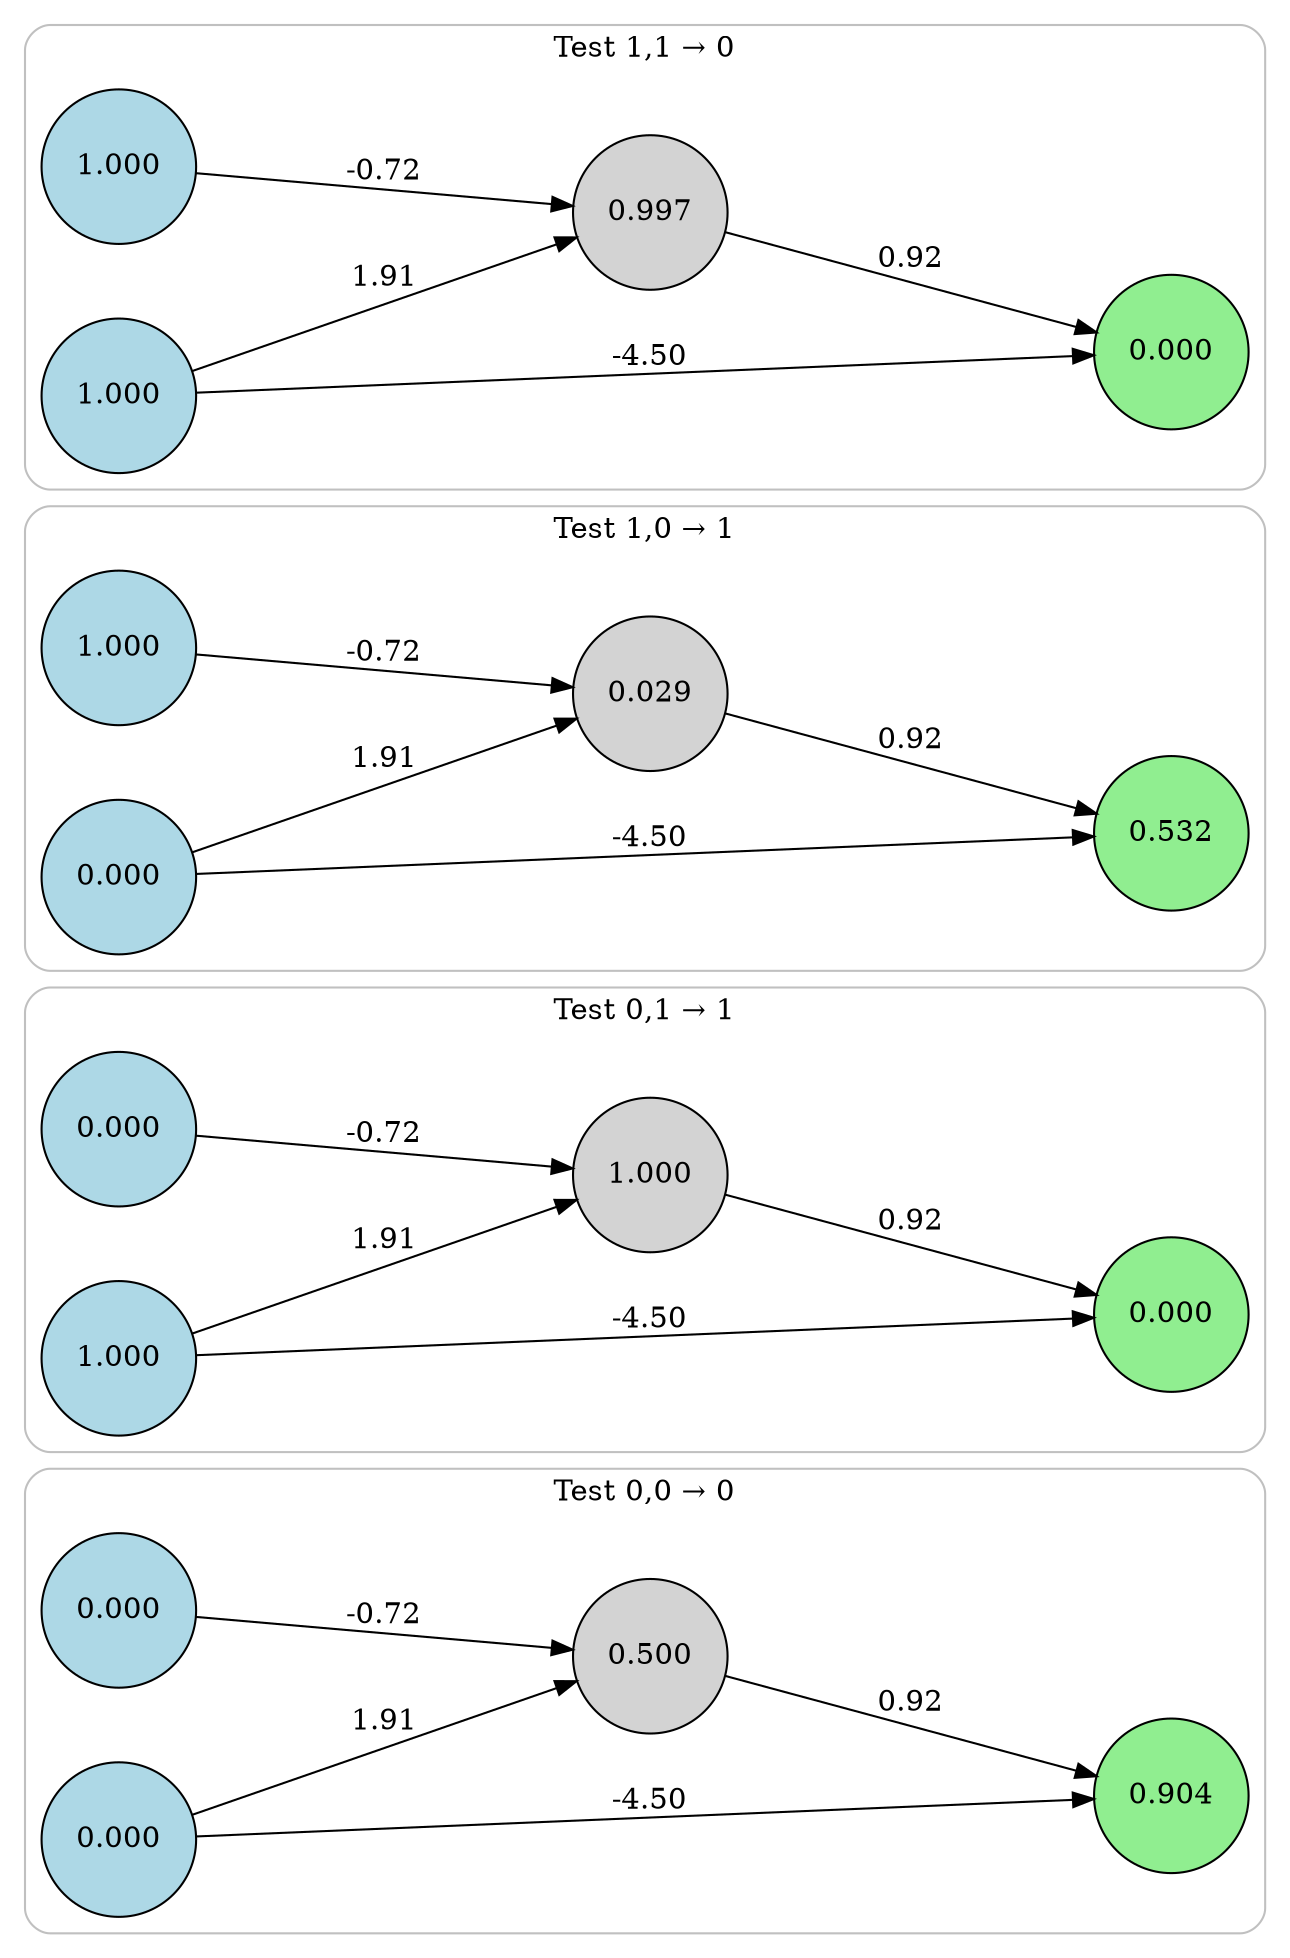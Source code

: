 digraph neat {
  compound=true;
  rankdir=LR;
  node [shape=circle];
  ranksep=2.0;
  nodesep=0.5;
  subgraph cluster_0 {
    label="Test 0,0 → 0";
    style=rounded;
    color=gray;
    node0_0 [label="0.000", style=filled, fillcolor=lightblue];
    node1_0 [label="0.000", style=filled, fillcolor=lightblue];
    node100_0 [label="0.904", style=filled, fillcolor=lightgreen];
    node174_0 [label="0.500", style=filled, fillcolor=lightgray];
    node1_0 -> node100_0 [label="-4.50"];
    node0_0 -> node174_0 [label="-0.72"];
    node174_0 -> node100_0 [label="0.92"];
    node1_0 -> node174_0 [label="1.91"];
  }
  subgraph cluster_1 {
    label="Test 0,1 → 1";
    style=rounded;
    color=gray;
    node0_1 [label="0.000", style=filled, fillcolor=lightblue];
    node1_1 [label="1.000", style=filled, fillcolor=lightblue];
    node100_1 [label="0.000", style=filled, fillcolor=lightgreen];
    node174_1 [label="1.000", style=filled, fillcolor=lightgray];
    node1_1 -> node100_1 [label="-4.50"];
    node0_1 -> node174_1 [label="-0.72"];
    node174_1 -> node100_1 [label="0.92"];
    node1_1 -> node174_1 [label="1.91"];
  }
  subgraph cluster_2 {
    label="Test 1,0 → 1";
    style=rounded;
    color=gray;
    node0_2 [label="1.000", style=filled, fillcolor=lightblue];
    node1_2 [label="0.000", style=filled, fillcolor=lightblue];
    node100_2 [label="0.532", style=filled, fillcolor=lightgreen];
    node174_2 [label="0.029", style=filled, fillcolor=lightgray];
    node1_2 -> node100_2 [label="-4.50"];
    node0_2 -> node174_2 [label="-0.72"];
    node174_2 -> node100_2 [label="0.92"];
    node1_2 -> node174_2 [label="1.91"];
  }
  subgraph cluster_3 {
    label="Test 1,1 → 0";
    style=rounded;
    color=gray;
    node0_3 [label="1.000", style=filled, fillcolor=lightblue];
    node1_3 [label="1.000", style=filled, fillcolor=lightblue];
    node100_3 [label="0.000", style=filled, fillcolor=lightgreen];
    node174_3 [label="0.997", style=filled, fillcolor=lightgray];
    node1_3 -> node100_3 [label="-4.50"];
    node0_3 -> node174_3 [label="-0.72"];
    node174_3 -> node100_3 [label="0.92"];
    node1_3 -> node174_3 [label="1.91"];
  }
}
